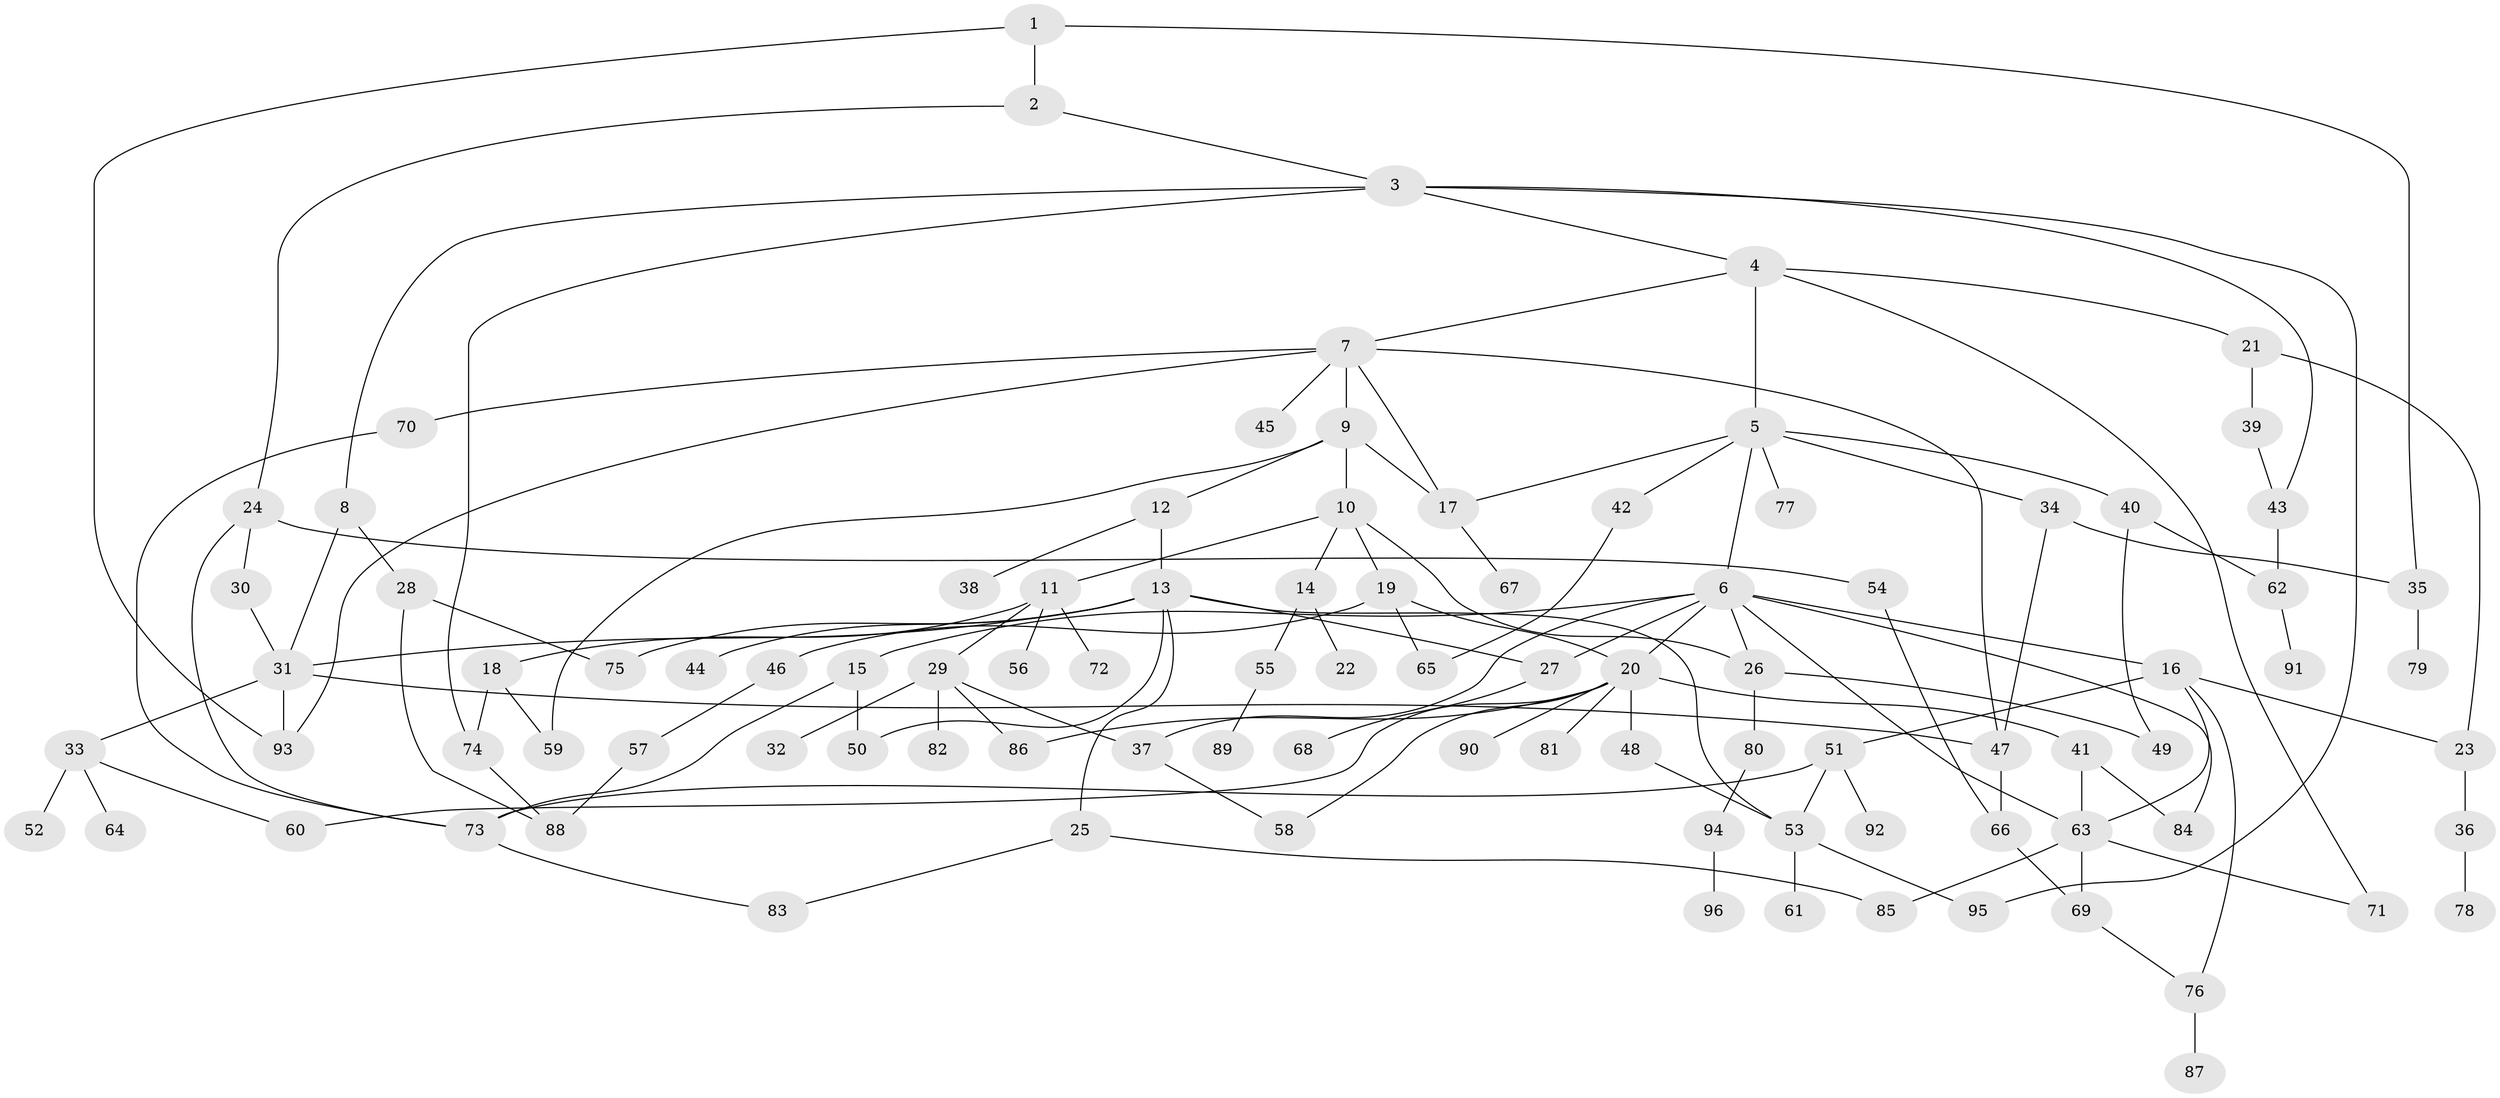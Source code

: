 // coarse degree distribution, {4: 0.1076923076923077, 3: 0.18461538461538463, 6: 0.03076923076923077, 5: 0.06153846153846154, 7: 0.046153846153846156, 9: 0.046153846153846156, 8: 0.046153846153846156, 2: 0.16923076923076924, 1: 0.3076923076923077}
// Generated by graph-tools (version 1.1) at 2025/23/03/03/25 07:23:31]
// undirected, 96 vertices, 137 edges
graph export_dot {
graph [start="1"]
  node [color=gray90,style=filled];
  1;
  2;
  3;
  4;
  5;
  6;
  7;
  8;
  9;
  10;
  11;
  12;
  13;
  14;
  15;
  16;
  17;
  18;
  19;
  20;
  21;
  22;
  23;
  24;
  25;
  26;
  27;
  28;
  29;
  30;
  31;
  32;
  33;
  34;
  35;
  36;
  37;
  38;
  39;
  40;
  41;
  42;
  43;
  44;
  45;
  46;
  47;
  48;
  49;
  50;
  51;
  52;
  53;
  54;
  55;
  56;
  57;
  58;
  59;
  60;
  61;
  62;
  63;
  64;
  65;
  66;
  67;
  68;
  69;
  70;
  71;
  72;
  73;
  74;
  75;
  76;
  77;
  78;
  79;
  80;
  81;
  82;
  83;
  84;
  85;
  86;
  87;
  88;
  89;
  90;
  91;
  92;
  93;
  94;
  95;
  96;
  1 -- 2;
  1 -- 35;
  1 -- 93;
  2 -- 3;
  2 -- 24;
  3 -- 4;
  3 -- 8;
  3 -- 43;
  3 -- 74;
  3 -- 95;
  4 -- 5;
  4 -- 7;
  4 -- 21;
  4 -- 71;
  5 -- 6;
  5 -- 34;
  5 -- 40;
  5 -- 42;
  5 -- 77;
  5 -- 17;
  6 -- 15;
  6 -- 16;
  6 -- 37;
  6 -- 63;
  6 -- 84;
  6 -- 20;
  6 -- 27;
  6 -- 26;
  7 -- 9;
  7 -- 45;
  7 -- 47;
  7 -- 70;
  7 -- 17;
  7 -- 93;
  8 -- 28;
  8 -- 31;
  9 -- 10;
  9 -- 12;
  9 -- 17;
  9 -- 59;
  10 -- 11;
  10 -- 14;
  10 -- 19;
  10 -- 26;
  11 -- 18;
  11 -- 29;
  11 -- 56;
  11 -- 72;
  12 -- 13;
  12 -- 38;
  13 -- 25;
  13 -- 27;
  13 -- 44;
  13 -- 50;
  13 -- 75;
  13 -- 31;
  13 -- 53;
  14 -- 22;
  14 -- 55;
  15 -- 73;
  15 -- 50;
  16 -- 23;
  16 -- 51;
  16 -- 76;
  16 -- 63;
  17 -- 67;
  18 -- 59;
  18 -- 74;
  19 -- 20;
  19 -- 46;
  19 -- 65;
  20 -- 41;
  20 -- 48;
  20 -- 60;
  20 -- 81;
  20 -- 90;
  20 -- 58;
  20 -- 86;
  21 -- 39;
  21 -- 23;
  23 -- 36;
  24 -- 30;
  24 -- 54;
  24 -- 73;
  25 -- 85;
  25 -- 83;
  26 -- 80;
  26 -- 49;
  27 -- 68;
  28 -- 88;
  28 -- 75;
  29 -- 32;
  29 -- 82;
  29 -- 86;
  29 -- 37;
  30 -- 31;
  31 -- 33;
  31 -- 93;
  31 -- 47;
  33 -- 52;
  33 -- 64;
  33 -- 60;
  34 -- 47;
  34 -- 35;
  35 -- 79;
  36 -- 78;
  37 -- 58;
  39 -- 43;
  40 -- 49;
  40 -- 62;
  41 -- 84;
  41 -- 63;
  42 -- 65;
  43 -- 62;
  46 -- 57;
  47 -- 66;
  48 -- 53;
  51 -- 92;
  51 -- 53;
  51 -- 73;
  53 -- 61;
  53 -- 95;
  54 -- 66;
  55 -- 89;
  57 -- 88;
  62 -- 91;
  63 -- 69;
  63 -- 85;
  63 -- 71;
  66 -- 69;
  69 -- 76;
  70 -- 73;
  73 -- 83;
  74 -- 88;
  76 -- 87;
  80 -- 94;
  94 -- 96;
}
